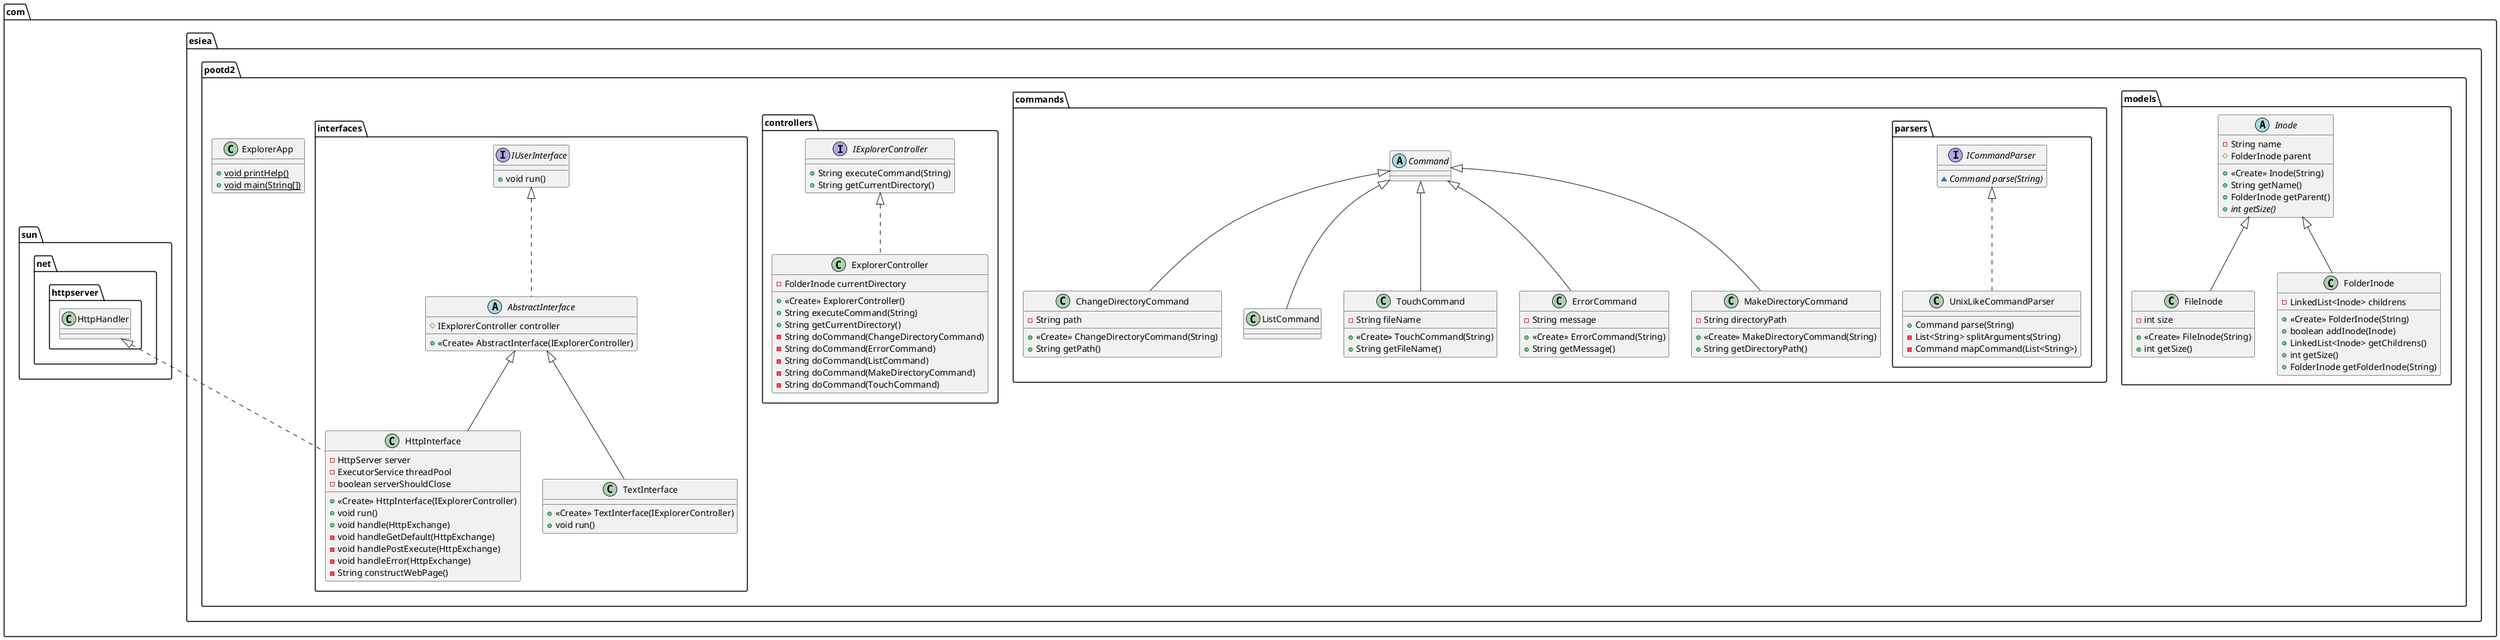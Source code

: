 @startuml
class com.esiea.pootd2.models.FileInode {
- int size
+ <<Create>> FileInode(String)
+ int getSize()
}


class com.esiea.pootd2.commands.ChangeDirectoryCommand {
- String path
+ <<Create>> ChangeDirectoryCommand(String)
+ String getPath()
}


class com.esiea.pootd2.commands.ListCommand {
}
interface com.esiea.pootd2.controllers.IExplorerController {
+ String executeCommand(String)
+ String getCurrentDirectory()
}

abstract class com.esiea.pootd2.models.Inode {
- String name
# FolderInode parent
+ <<Create>> Inode(String)
+ String getName()
+ FolderInode getParent()
+ {abstract}int getSize()
}


abstract class com.esiea.pootd2.commands.Command {
}
class com.esiea.pootd2.ExplorerApp {
+ {static} void printHelp()
+ {static} void main(String[])
}

abstract class com.esiea.pootd2.interfaces.AbstractInterface {
# IExplorerController controller
+ <<Create>> AbstractInterface(IExplorerController)
}


class com.esiea.pootd2.commands.TouchCommand {
- String fileName
+ <<Create>> TouchCommand(String)
+ String getFileName()
}


class com.esiea.pootd2.interfaces.HttpInterface {
- HttpServer server
- ExecutorService threadPool
- boolean serverShouldClose
+ <<Create>> HttpInterface(IExplorerController)
+ void run()
+ void handle(HttpExchange)
- void handleGetDefault(HttpExchange)
- void handlePostExecute(HttpExchange)
- void handleError(HttpExchange)
- String constructWebPage()
}


class com.esiea.pootd2.commands.ErrorCommand {
- String message
+ <<Create>> ErrorCommand(String)
+ String getMessage()
}


class com.esiea.pootd2.controllers.ExplorerController {
- FolderInode currentDirectory
+ <<Create>> ExplorerController()
+ String executeCommand(String)
+ String getCurrentDirectory()
- String doCommand(ChangeDirectoryCommand)
- String doCommand(ErrorCommand)
- String doCommand(ListCommand)
- String doCommand(MakeDirectoryCommand)
- String doCommand(TouchCommand)
}


class com.esiea.pootd2.models.FolderInode {
- LinkedList<Inode> childrens
+ <<Create>> FolderInode(String)
+ boolean addInode(Inode)
+ LinkedList<Inode> getChildrens()
+ int getSize()
+ FolderInode getFolderInode(String)
}


class com.esiea.pootd2.commands.MakeDirectoryCommand {
- String directoryPath
+ <<Create>> MakeDirectoryCommand(String)
+ String getDirectoryPath()
}


interface com.esiea.pootd2.commands.parsers.ICommandParser {
~ {abstract}Command parse(String)
}

class com.esiea.pootd2.interfaces.TextInterface {
+ <<Create>> TextInterface(IExplorerController)
+ void run()
}

class com.esiea.pootd2.commands.parsers.UnixLikeCommandParser {
+ Command parse(String)
- List<String> splitArguments(String)
- Command mapCommand(List<String>)
}

interface com.esiea.pootd2.interfaces.IUserInterface {
+ void run()
}



com.esiea.pootd2.models.Inode <|-- com.esiea.pootd2.models.FileInode
com.esiea.pootd2.commands.Command <|-- com.esiea.pootd2.commands.ChangeDirectoryCommand
com.esiea.pootd2.commands.Command <|-- com.esiea.pootd2.commands.ListCommand
com.esiea.pootd2.interfaces.IUserInterface <|.. com.esiea.pootd2.interfaces.AbstractInterface
com.esiea.pootd2.commands.Command <|-- com.esiea.pootd2.commands.TouchCommand
com.sun.net.httpserver.HttpHandler <|.. com.esiea.pootd2.interfaces.HttpInterface
com.esiea.pootd2.interfaces.AbstractInterface <|-- com.esiea.pootd2.interfaces.HttpInterface
com.esiea.pootd2.commands.Command <|-- com.esiea.pootd2.commands.ErrorCommand
com.esiea.pootd2.controllers.IExplorerController <|.. com.esiea.pootd2.controllers.ExplorerController
com.esiea.pootd2.models.Inode <|-- com.esiea.pootd2.models.FolderInode
com.esiea.pootd2.commands.Command <|-- com.esiea.pootd2.commands.MakeDirectoryCommand
com.esiea.pootd2.interfaces.AbstractInterface <|-- com.esiea.pootd2.interfaces.TextInterface
com.esiea.pootd2.commands.parsers.ICommandParser <|.. com.esiea.pootd2.commands.parsers.UnixLikeCommandParser
@enduml